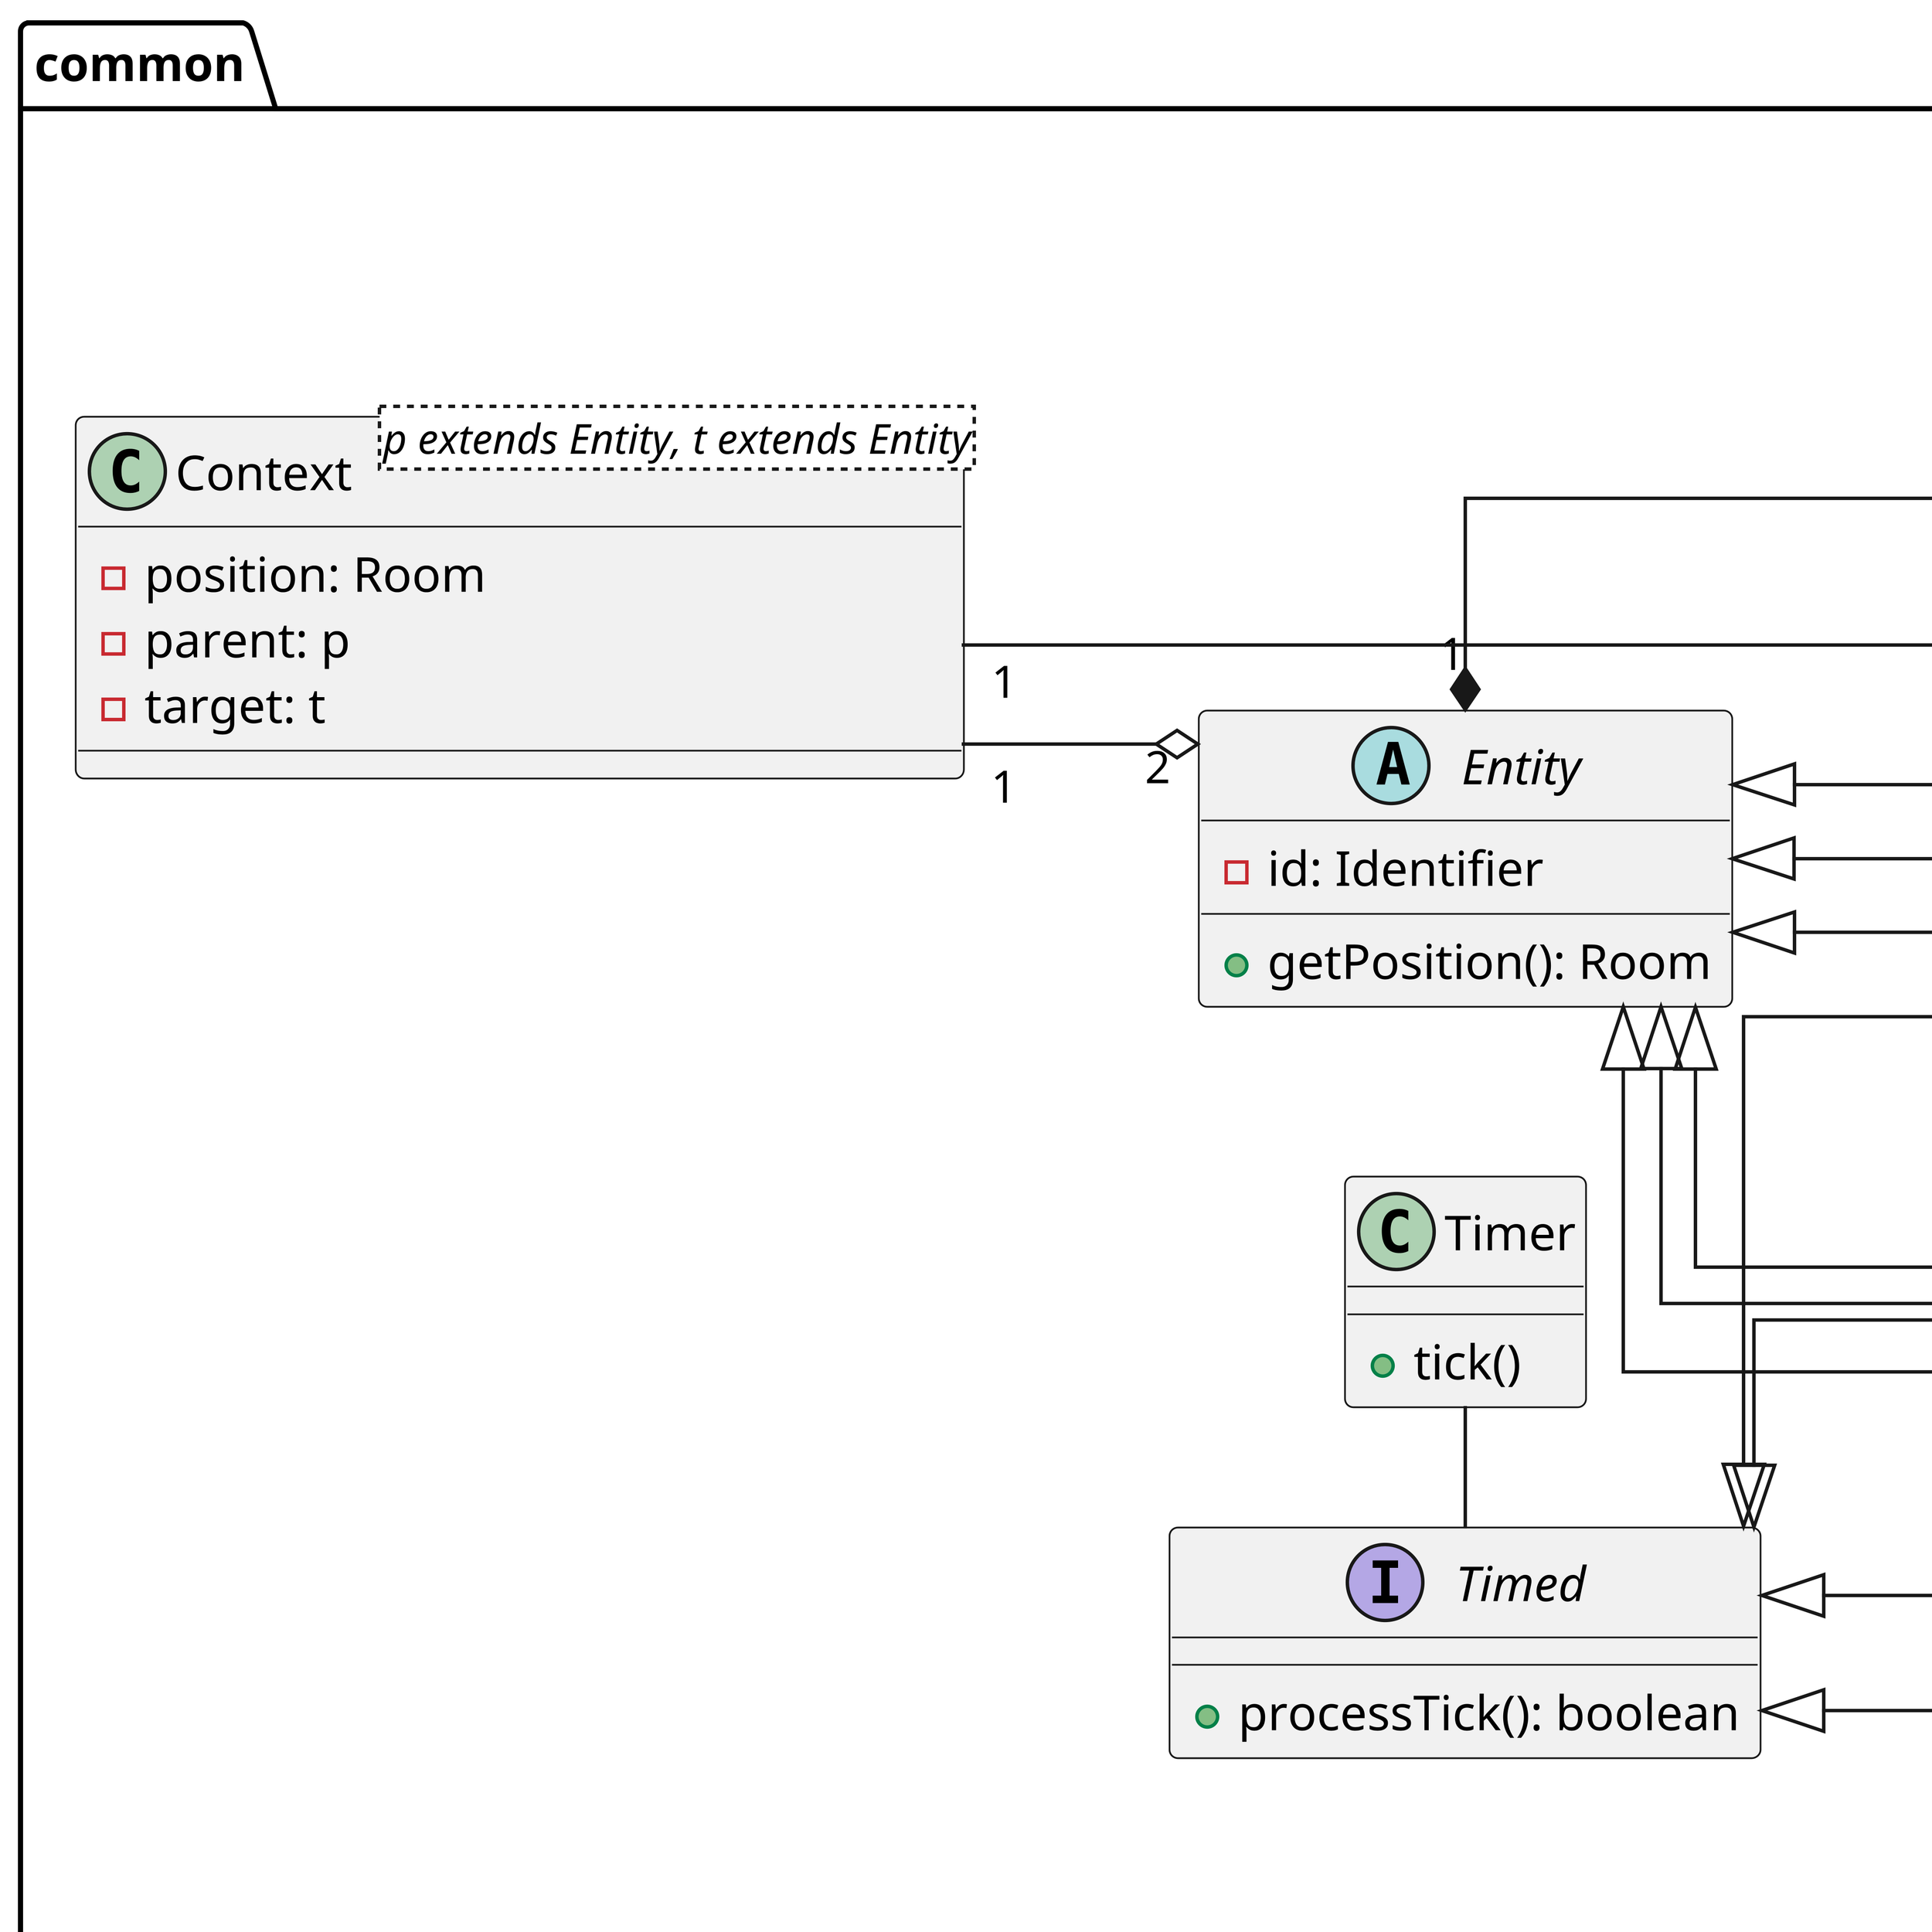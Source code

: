 @startuml

left to right direction
skinparam dpi 700
skinparam linetype ortho
page 2x2
skinparam pageMargin 10

set namespaceSeparator ::

class common::Identifier{
  -id: int
  -alreadyUsed: Set<int> {static}
  --
}

class common::Context<p extends Entity, t extends Entity>{
  -position: Room
  -parent: p
  -target: t
}

interface common::Timed{
  +processTick(): boolean
}

abstract class common::Entity{
  -id: Identifier
  __
  +getPosition(): Room
}

class common::Room{
  -inventory: Inventory
  -playerList: List of Human
  -doorList: List of Door
  -getDoorsAction: GetDoorsAction = DGetDoorsAction
  -enterActions: ActionQueue<EnterAction>
  --
  +getDoors(): List of Door
  +enter(context: Context): boolean
  +leave(context: Context): boolean
  +getPosition(): Room
}

Timed <|-- Room

class common::Map{
  -roomList: List of Room
  --
  +getRoom(id: int): Room
  +getRoomList(): List of Room
}

Timed <|-- Map
Entity <|-- Map
Room "1..*" --* "1" Map

class common::Minimap{
  -roomList: List of Room
  --
  +getRoomList(): List of Room
  +refreshRoomState(id: int): boolean
}

Entity <|-- Minimap
Minimap - Map

abstract class common::Human{
  -position: Room
  -inventory: Inventory
  -stunned: boolean
  -stunDuration: int
  -stunAction: ActionQueue<StunAction>
  -killActions: ActionQueue<KillAction>
  -minimap: Minimap
  __
  +move(): boolean
  +useItem(): boolean
  +pickUpItem(): boolean
  +dropItem(): boolean
  +dropAllItems(): boolean
  +changeRoom(room: Room): boolean
  +stun(): boolean
  +kill(): boolean
}

Timed <|-- Human
Human "1" *-- "1" Minimap

class common::human::Student{
  +processTick(): boolean
  +processUserInput(): boolean
}

class common::human::Teacher{
  +processTick(): boolean
}

Teacher - Map

abstract class common::Item<u extends UseAction, pu extends PickupAction, pd extends PutdownAction, tp extends TickProcessor>{
  -host: Inventory
  -useAction: u
  -pickUpAction: pu
  -putDownAction: pd
  -tickProcessor: tp
  __
  +pickUp(context: Context<Human, Item>): boolean
  +putDown(context: Context<Human, Item>): boolean
  +use(context: Context<Human, Item>): boolean
  +processTick(): boolean
  +getPosition(): Room
}

Timed <|-- Item

class common::Door{
  -target: Room
  --
  +open(context: Context): boolean
}

class common::Inventory {
  -host: Entity
  -maxSize: int
  -container: List of Item
  --
  +transferItems(context: Context, ids: List of Identifier): boolean
  +sendInventoryList(): List of Item
  +selectItem(): Identifier
}

class common::Timer{
  +tick()
}

interface actions::Action{
  --
  +execute(context: Context): boolean {abstract}
}

class actions::ActionQueue<e extends OrderedAction>{
  -queue: queue of e
  --
  +addAction(action: Action): boolean
  +execute(context: Context): boolean
  +executeAll(context: Context): boolean
  +removeFirst(): boolean
  +remove(action: Action): boolean
}

Room "1" *-- "1" ActionQueue
Human "1" *-- "2" ActionQueue

class actions::OrderedAction{
  -priority: int
  --
  +CompareTo(other: OrderedAction): int
}

ActionQueue "1" *-- "1..*" OrderedAction

Action <|-- OrderedAction

interface actions::item::ItemAction
interface actions::room::RoomAction
interface actions::human::HumanAction

Action <|-- ItemAction
Action <|-- RoomAction
Action <|-- HumanAction

interface actions::item::UseAction
interface actions::item::PickupAction
interface actions::item::PutdownAction
interface actions::item::TickProcessor

ItemAction <|-- UseAction
ItemAction <|-- PickupAction
ItemAction <|-- PutdownAction
ItemAction <|-- TickProcessor

abstract class actions::room::EnterAction
interface actions::room::GetDoorsAction

RoomAction <|-- EnterAction
OrderedAction <|-- EnterAction
RoomAction <|-- GetDoorsAction

abstract class actions::human::KillAction
abstract class actions::human::StunAction

HumanAction <|-- KillAction
OrderedAction <|-- KillAction
HumanAction <|-- StunAction
OrderedAction <|-- StunAction

'Item actions
class actions::item::TransistorAction {
  -pair: Item
  -on: boolean
  --
  +execute(context: Context): boolean
}

class actions::item::CamambertAction {
  -duration: int = 3
  -on: boolean
  --
  +execute(context: Context): boolean
}

class actions::item::TVSZAction {
  -duration: int = 3
  --
  +execute(context: Context): boolean
}

class actions::item::BeerGlassAction {
  -duration: int = 3
  -on: boolean
  --
  +execute(context: Context): boolean
}

class actions::item::MaskAction {
  -duration: int = 3
  -on: boolean
  --
  +execute(context: Context): boolean
}

class actions::item::ClothAction {
  -duration: int = 2
  -on: boolean
  --
  +execute(context: Context): boolean
}

class actions::item::SlipstickAction {
  --
  +execute(context: Context): boolean
}

class actions::item::decreaseDurationAction {
  __
  +execute(context: Context): boolean
}

TickProcessor <|-- decreaseDurationAction

class actions::item::dTickProcessorAction {
  __
  +execute(context: Context): boolean
}

TickProcessor <|-- dTickProcessorAction

UseAction <|-- TransistorAction
PutdownAction <|-- TransistorAction
PutdownAction <|-- CamambertAction
PickupAction <|-- TVSZAction
UseAction <|-- BeerGlassAction
UseAction <|-- MaskAction
PutdownAction <|-- ClothAction
PickupAction <|-- SlipstickAction

EnterAction <|-- ClothAction
EnterAction <|-- CamambertAction

KillAction <|-- TVSZAction
KillAction <|-- BeerGlassAction
StunAction <|-- MaskAction

'Room modifiers
class actions::room::GhostDoorsAction{
  -duration: int
  --
  +execute(context: Context): boolean
}

class actions::room::TeacherPresentAction{
  teacher: Teacher
  --
  +execute(context: Context): boolean
}

GetDoorsAction <|-- GhostDoorsAction
EnterAction <|-- TeacherPresentAction
Teacher "1" --o "1" TeacherPresentAction

'Default actions

class actions::human::DKillAction{
  --
  +execute(context: Context): boolean
}

class actions::human::DStunAction{
  --
  +execute(context: Context): boolean
}

KillAction <|-- DKillAction
StunAction <|-- DStunAction

class actions::room::DEnterAction{
  --
  +execute(context: Context): boolean
}

class actions::room::DGetDoorsAction{
  --
  +execute(context: Context): boolean
}

GetDoorsAction <|-- DGetDoorsAction
EnterAction <|-- DEnterAction

class actions::item::DPickupAction{
  --
  +execute(context: Context): boolean
}

class actions::item::DPutdownAction{
  --
  +execute(context: Context): boolean
}

PickupAction <|-- DPickupAction
PutdownAction <|-- DPutdownAction

Entity "1" *-- "1" Identifier
Entity <|-- Human
Entity <|-- Item
Entity <|-- Room
Entity <|-- Door
Human <|-- Student
Human <|-- Teacher
Inventory "1" --* "1" Human
Inventory "1" --* "1" Room
Item "0..n" --* "1" Inventory
Door "1" o-- "1" Room
Room "1" *-- "1..*" Door
Human "1" --o "1" Room
Context "1" --o "1" Room
Context "1" --o "2" Entity


'Connect the actions
Item "1" *-- "1" UseAction
Item "1" *-- "1" PickupAction
Item "1" *-- "1" PutdownAction
Item "1" *-- "1" TickProcessor

Room "1" *-- "1..*" EnterAction: > child
Room "1" *-- "1" GetDoorsAction: > child

Human "1" *-- "1..*" KillAction: > child
Human "1" *-- "1..*" StunAction: > child

Timed - Timer

@enduml